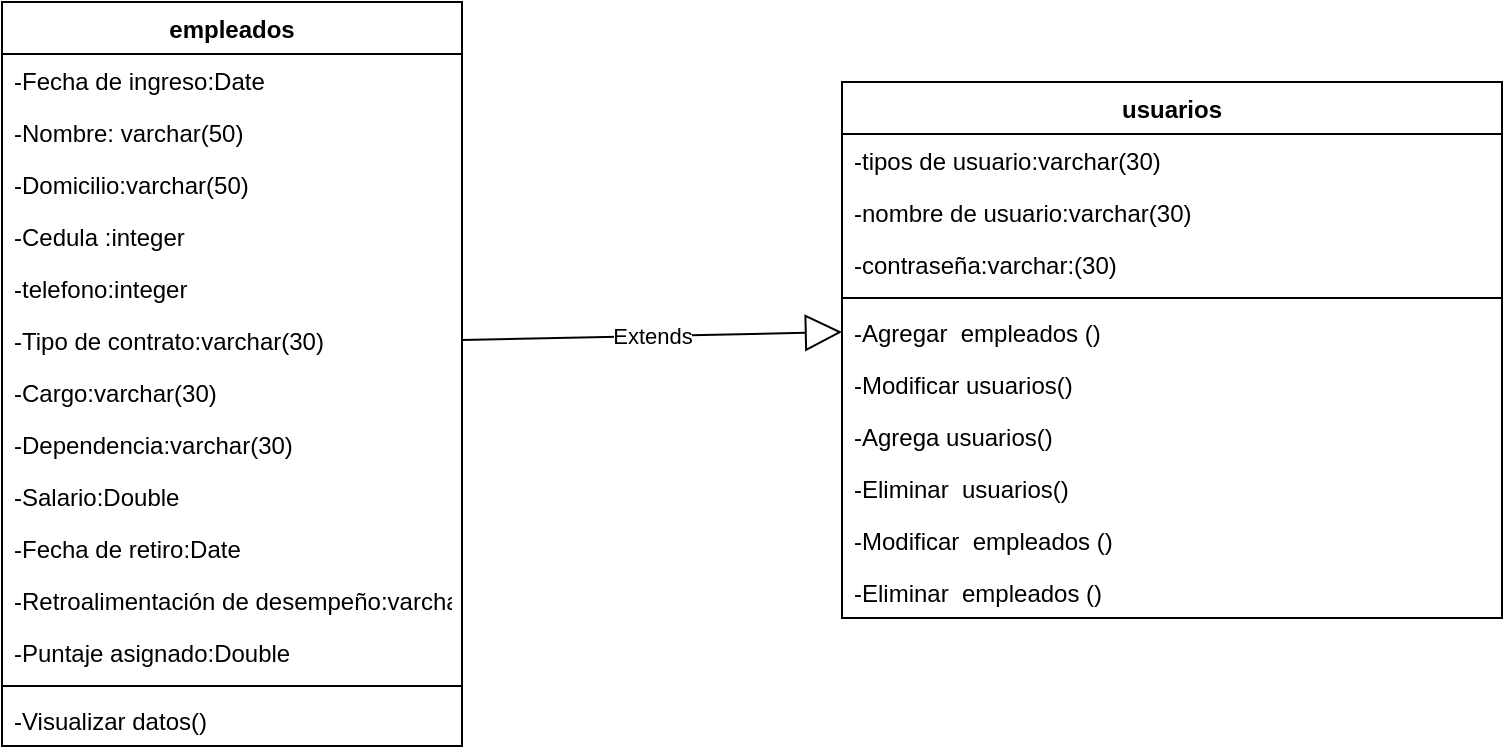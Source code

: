 <mxfile version="20.2.8" type="device"><diagram id="GYYmy16v3owHHktkUCop" name="Página-1"><mxGraphModel dx="1038" dy="641" grid="1" gridSize="10" guides="1" tooltips="1" connect="1" arrows="1" fold="1" page="1" pageScale="1" pageWidth="827" pageHeight="1169" math="0" shadow="0"><root><mxCell id="0"/><mxCell id="1" parent="0"/><mxCell id="ds7Yct99JCeF4GQi7XEb-1" value="empleados" style="swimlane;fontStyle=1;align=center;verticalAlign=top;childLayout=stackLayout;horizontal=1;startSize=26;horizontalStack=0;resizeParent=1;resizeParentMax=0;resizeLast=0;collapsible=1;marginBottom=0;" vertex="1" parent="1"><mxGeometry x="50" y="140" width="230" height="372" as="geometry"/></mxCell><mxCell id="ds7Yct99JCeF4GQi7XEb-2" value="-Fecha de ingreso:Date&#10;" style="text;strokeColor=none;fillColor=none;align=left;verticalAlign=top;spacingLeft=4;spacingRight=4;overflow=hidden;rotatable=0;points=[[0,0.5],[1,0.5]];portConstraint=eastwest;" vertex="1" parent="ds7Yct99JCeF4GQi7XEb-1"><mxGeometry y="26" width="230" height="26" as="geometry"/></mxCell><mxCell id="ds7Yct99JCeF4GQi7XEb-14" value="-Nombre: varchar(50)&#10;" style="text;strokeColor=none;fillColor=none;align=left;verticalAlign=top;spacingLeft=4;spacingRight=4;overflow=hidden;rotatable=0;points=[[0,0.5],[1,0.5]];portConstraint=eastwest;" vertex="1" parent="ds7Yct99JCeF4GQi7XEb-1"><mxGeometry y="52" width="230" height="26" as="geometry"/></mxCell><mxCell id="ds7Yct99JCeF4GQi7XEb-17" value="-Domicilio:varchar(50)" style="text;strokeColor=none;fillColor=none;align=left;verticalAlign=top;spacingLeft=4;spacingRight=4;overflow=hidden;rotatable=0;points=[[0,0.5],[1,0.5]];portConstraint=eastwest;" vertex="1" parent="ds7Yct99JCeF4GQi7XEb-1"><mxGeometry y="78" width="230" height="26" as="geometry"/></mxCell><mxCell id="ds7Yct99JCeF4GQi7XEb-15" value="-Cedula :integer" style="text;strokeColor=none;fillColor=none;align=left;verticalAlign=top;spacingLeft=4;spacingRight=4;overflow=hidden;rotatable=0;points=[[0,0.5],[1,0.5]];portConstraint=eastwest;" vertex="1" parent="ds7Yct99JCeF4GQi7XEb-1"><mxGeometry y="104" width="230" height="26" as="geometry"/></mxCell><mxCell id="ds7Yct99JCeF4GQi7XEb-16" value="-telefono:integer" style="text;strokeColor=none;fillColor=none;align=left;verticalAlign=top;spacingLeft=4;spacingRight=4;overflow=hidden;rotatable=0;points=[[0,0.5],[1,0.5]];portConstraint=eastwest;" vertex="1" parent="ds7Yct99JCeF4GQi7XEb-1"><mxGeometry y="130" width="230" height="26" as="geometry"/></mxCell><mxCell id="ds7Yct99JCeF4GQi7XEb-18" value="-Tipo de contrato:varchar(30)" style="text;strokeColor=none;fillColor=none;align=left;verticalAlign=top;spacingLeft=4;spacingRight=4;overflow=hidden;rotatable=0;points=[[0,0.5],[1,0.5]];portConstraint=eastwest;" vertex="1" parent="ds7Yct99JCeF4GQi7XEb-1"><mxGeometry y="156" width="230" height="26" as="geometry"/></mxCell><mxCell id="ds7Yct99JCeF4GQi7XEb-28" value="-Cargo:varchar(30)" style="text;strokeColor=none;fillColor=none;align=left;verticalAlign=top;spacingLeft=4;spacingRight=4;overflow=hidden;rotatable=0;points=[[0,0.5],[1,0.5]];portConstraint=eastwest;" vertex="1" parent="ds7Yct99JCeF4GQi7XEb-1"><mxGeometry y="182" width="230" height="26" as="geometry"/></mxCell><mxCell id="ds7Yct99JCeF4GQi7XEb-30" value="-Dependencia:varchar(30)" style="text;strokeColor=none;fillColor=none;align=left;verticalAlign=top;spacingLeft=4;spacingRight=4;overflow=hidden;rotatable=0;points=[[0,0.5],[1,0.5]];portConstraint=eastwest;" vertex="1" parent="ds7Yct99JCeF4GQi7XEb-1"><mxGeometry y="208" width="230" height="26" as="geometry"/></mxCell><mxCell id="ds7Yct99JCeF4GQi7XEb-31" value="-Salario:Double" style="text;strokeColor=none;fillColor=none;align=left;verticalAlign=top;spacingLeft=4;spacingRight=4;overflow=hidden;rotatable=0;points=[[0,0.5],[1,0.5]];portConstraint=eastwest;" vertex="1" parent="ds7Yct99JCeF4GQi7XEb-1"><mxGeometry y="234" width="230" height="26" as="geometry"/></mxCell><mxCell id="ds7Yct99JCeF4GQi7XEb-44" value="-Fecha de retiro:Date" style="text;strokeColor=none;fillColor=none;align=left;verticalAlign=top;spacingLeft=4;spacingRight=4;overflow=hidden;rotatable=0;points=[[0,0.5],[1,0.5]];portConstraint=eastwest;" vertex="1" parent="ds7Yct99JCeF4GQi7XEb-1"><mxGeometry y="260" width="230" height="26" as="geometry"/></mxCell><mxCell id="ds7Yct99JCeF4GQi7XEb-45" value="-Retroalimentación de desempeño:varchar(100)" style="text;strokeColor=none;fillColor=none;align=left;verticalAlign=top;spacingLeft=4;spacingRight=4;overflow=hidden;rotatable=0;points=[[0,0.5],[1,0.5]];portConstraint=eastwest;" vertex="1" parent="ds7Yct99JCeF4GQi7XEb-1"><mxGeometry y="286" width="230" height="26" as="geometry"/></mxCell><mxCell id="ds7Yct99JCeF4GQi7XEb-46" value="-Puntaje asignado:Double" style="text;strokeColor=none;fillColor=none;align=left;verticalAlign=top;spacingLeft=4;spacingRight=4;overflow=hidden;rotatable=0;points=[[0,0.5],[1,0.5]];portConstraint=eastwest;" vertex="1" parent="ds7Yct99JCeF4GQi7XEb-1"><mxGeometry y="312" width="230" height="26" as="geometry"/></mxCell><mxCell id="ds7Yct99JCeF4GQi7XEb-3" value="" style="line;strokeWidth=1;fillColor=none;align=left;verticalAlign=middle;spacingTop=-1;spacingLeft=3;spacingRight=3;rotatable=0;labelPosition=right;points=[];portConstraint=eastwest;strokeColor=inherit;" vertex="1" parent="ds7Yct99JCeF4GQi7XEb-1"><mxGeometry y="338" width="230" height="8" as="geometry"/></mxCell><mxCell id="ds7Yct99JCeF4GQi7XEb-4" value="-Visualizar datos()" style="text;strokeColor=none;fillColor=none;align=left;verticalAlign=top;spacingLeft=4;spacingRight=4;overflow=hidden;rotatable=0;points=[[0,0.5],[1,0.5]];portConstraint=eastwest;" vertex="1" parent="ds7Yct99JCeF4GQi7XEb-1"><mxGeometry y="346" width="230" height="26" as="geometry"/></mxCell><mxCell id="ds7Yct99JCeF4GQi7XEb-5" value="usuarios" style="swimlane;fontStyle=1;align=center;verticalAlign=top;childLayout=stackLayout;horizontal=1;startSize=26;horizontalStack=0;resizeParent=1;resizeParentMax=0;resizeLast=0;collapsible=1;marginBottom=0;" vertex="1" parent="1"><mxGeometry x="470" y="180" width="330" height="268" as="geometry"/></mxCell><mxCell id="ds7Yct99JCeF4GQi7XEb-6" value="-tipos de usuario:varchar(30)" style="text;strokeColor=none;fillColor=none;align=left;verticalAlign=top;spacingLeft=4;spacingRight=4;overflow=hidden;rotatable=0;points=[[0,0.5],[1,0.5]];portConstraint=eastwest;" vertex="1" parent="ds7Yct99JCeF4GQi7XEb-5"><mxGeometry y="26" width="330" height="26" as="geometry"/></mxCell><mxCell id="ds7Yct99JCeF4GQi7XEb-49" value="-nombre de usuario:varchar(30)" style="text;strokeColor=none;fillColor=none;align=left;verticalAlign=top;spacingLeft=4;spacingRight=4;overflow=hidden;rotatable=0;points=[[0,0.5],[1,0.5]];portConstraint=eastwest;" vertex="1" parent="ds7Yct99JCeF4GQi7XEb-5"><mxGeometry y="52" width="330" height="26" as="geometry"/></mxCell><mxCell id="ds7Yct99JCeF4GQi7XEb-50" value="-contraseña:varchar:(30)" style="text;strokeColor=none;fillColor=none;align=left;verticalAlign=top;spacingLeft=4;spacingRight=4;overflow=hidden;rotatable=0;points=[[0,0.5],[1,0.5]];portConstraint=eastwest;" vertex="1" parent="ds7Yct99JCeF4GQi7XEb-5"><mxGeometry y="78" width="330" height="26" as="geometry"/></mxCell><mxCell id="ds7Yct99JCeF4GQi7XEb-7" value="" style="line;strokeWidth=1;fillColor=none;align=left;verticalAlign=middle;spacingTop=-1;spacingLeft=3;spacingRight=3;rotatable=0;labelPosition=right;points=[];portConstraint=eastwest;strokeColor=inherit;" vertex="1" parent="ds7Yct99JCeF4GQi7XEb-5"><mxGeometry y="104" width="330" height="8" as="geometry"/></mxCell><mxCell id="ds7Yct99JCeF4GQi7XEb-8" value="-Agregar  empleados ()" style="text;strokeColor=none;fillColor=none;align=left;verticalAlign=top;spacingLeft=4;spacingRight=4;overflow=hidden;rotatable=0;points=[[0,0.5],[1,0.5]];portConstraint=eastwest;" vertex="1" parent="ds7Yct99JCeF4GQi7XEb-5"><mxGeometry y="112" width="330" height="26" as="geometry"/></mxCell><mxCell id="ds7Yct99JCeF4GQi7XEb-52" value="-Modificar usuarios()" style="text;strokeColor=none;fillColor=none;align=left;verticalAlign=top;spacingLeft=4;spacingRight=4;overflow=hidden;rotatable=0;points=[[0,0.5],[1,0.5]];portConstraint=eastwest;" vertex="1" parent="ds7Yct99JCeF4GQi7XEb-5"><mxGeometry y="138" width="330" height="26" as="geometry"/></mxCell><mxCell id="ds7Yct99JCeF4GQi7XEb-53" value="-Agrega usuarios()" style="text;strokeColor=none;fillColor=none;align=left;verticalAlign=top;spacingLeft=4;spacingRight=4;overflow=hidden;rotatable=0;points=[[0,0.5],[1,0.5]];portConstraint=eastwest;" vertex="1" parent="ds7Yct99JCeF4GQi7XEb-5"><mxGeometry y="164" width="330" height="26" as="geometry"/></mxCell><mxCell id="ds7Yct99JCeF4GQi7XEb-62" value="-Eliminar  usuarios()" style="text;strokeColor=none;fillColor=none;align=left;verticalAlign=top;spacingLeft=4;spacingRight=4;overflow=hidden;rotatable=0;points=[[0,0.5],[1,0.5]];portConstraint=eastwest;" vertex="1" parent="ds7Yct99JCeF4GQi7XEb-5"><mxGeometry y="190" width="330" height="26" as="geometry"/></mxCell><mxCell id="ds7Yct99JCeF4GQi7XEb-72" value="-Modificar  empleados ()" style="text;strokeColor=none;fillColor=none;align=left;verticalAlign=top;spacingLeft=4;spacingRight=4;overflow=hidden;rotatable=0;points=[[0,0.5],[1,0.5]];portConstraint=eastwest;" vertex="1" parent="ds7Yct99JCeF4GQi7XEb-5"><mxGeometry y="216" width="330" height="26" as="geometry"/></mxCell><mxCell id="ds7Yct99JCeF4GQi7XEb-73" value="-Eliminar  empleados ()" style="text;strokeColor=none;fillColor=none;align=left;verticalAlign=top;spacingLeft=4;spacingRight=4;overflow=hidden;rotatable=0;points=[[0,0.5],[1,0.5]];portConstraint=eastwest;" vertex="1" parent="ds7Yct99JCeF4GQi7XEb-5"><mxGeometry y="242" width="330" height="26" as="geometry"/></mxCell><mxCell id="ds7Yct99JCeF4GQi7XEb-13" value="Extends" style="endArrow=block;endSize=16;endFill=0;html=1;rounded=0;exitX=1;exitY=0.5;exitDx=0;exitDy=0;entryX=0;entryY=0.5;entryDx=0;entryDy=0;" edge="1" parent="1" source="ds7Yct99JCeF4GQi7XEb-18" target="ds7Yct99JCeF4GQi7XEb-8"><mxGeometry width="160" relative="1" as="geometry"><mxPoint x="590" y="70" as="sourcePoint"/><mxPoint x="750" y="70" as="targetPoint"/></mxGeometry></mxCell></root></mxGraphModel></diagram></mxfile>
